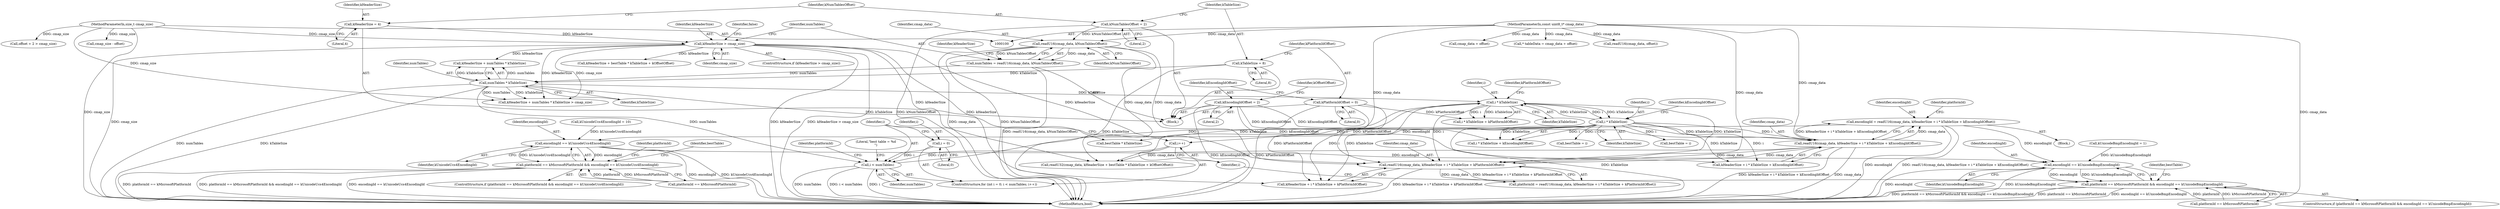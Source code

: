 digraph "1_Android_ca8ac8acdad662230ae37998c6c4091bb39402b6@API" {
"1000195" [label="(Call,encodingId = readU16(cmap_data, kHeaderSize + i * kTableSize + kEncodingIdOffset))"];
"1000197" [label="(Call,readU16(cmap_data, kHeaderSize + i * kTableSize + kEncodingIdOffset))"];
"1000185" [label="(Call,readU16(cmap_data, kHeaderSize + i * kTableSize + kPlatformIdOffset))"];
"1000152" [label="(Call,readU16(cmap_data, kNumTablesOffset))"];
"1000102" [label="(MethodParameterIn,const uint8_t* cmap_data)"];
"1000111" [label="(Call,kNumTablesOffset = 2)"];
"1000143" [label="(Call,kHeaderSize > cmap_size)"];
"1000107" [label="(Call,kHeaderSize = 4)"];
"1000103" [label="(MethodParameterIn,size_t cmap_size)"];
"1000190" [label="(Call,i * kTableSize)"];
"1000176" [label="(Call,i < numTables)"];
"1000179" [label="(Call,i++)"];
"1000202" [label="(Call,i * kTableSize)"];
"1000173" [label="(Call,i = 0)"];
"1000159" [label="(Call,numTables * kTableSize)"];
"1000150" [label="(Call,numTables = readU16(cmap_data, kNumTablesOffset))"];
"1000115" [label="(Call,kTableSize = 8)"];
"1000119" [label="(Call,kPlatformIdOffset = 0)"];
"1000123" [label="(Call,kEncodingIdOffset = 2)"];
"1000211" [label="(Call,encodingId == kUnicodeUcs4EncodingId)"];
"1000207" [label="(Call,platformId == kMicrosoftPlatformId && encodingId == kUnicodeUcs4EncodingId)"];
"1000225" [label="(Call,encodingId == kUnicodeBmpEncodingId)"];
"1000221" [label="(Call,platformId == kMicrosoftPlatformId && encodingId == kUnicodeBmpEncodingId)"];
"1000150" [label="(Call,numTables = readU16(cmap_data, kNumTablesOffset))"];
"1000143" [label="(Call,kHeaderSize > cmap_size)"];
"1000175" [label="(Literal,0)"];
"1000180" [label="(Identifier,i)"];
"1000161" [label="(Identifier,kTableSize)"];
"1000119" [label="(Call,kPlatformIdOffset = 0)"];
"1000159" [label="(Call,numTables * kTableSize)"];
"1000191" [label="(Identifier,i)"];
"1000177" [label="(Identifier,i)"];
"1000247" [label="(Call,kHeaderSize + bestTable * kTableSize + kOffsetOffset)"];
"1000183" [label="(Call,platformId = readU16(cmap_data, kHeaderSize + i * kTableSize + kPlatformIdOffset))"];
"1000233" [label="(Literal,\"best table = %d\n\")"];
"1000120" [label="(Identifier,kPlatformIdOffset)"];
"1000190" [label="(Call,i * kTableSize)"];
"1000276" [label="(Call,cmap_data + offset)"];
"1000213" [label="(Identifier,kUnicodeUcs4EncodingId)"];
"1000102" [label="(MethodParameterIn,const uint8_t* cmap_data)"];
"1000274" [label="(Call,* tableData = cmap_data + offset)"];
"1000112" [label="(Identifier,kNumTablesOffset)"];
"1000107" [label="(Call,kHeaderSize = 4)"];
"1000203" [label="(Identifier,i)"];
"1000212" [label="(Identifier,encodingId)"];
"1000197" [label="(Call,readU16(cmap_data, kHeaderSize + i * kTableSize + kEncodingIdOffset))"];
"1000209" [label="(Identifier,platformId)"];
"1000220" [label="(ControlStructure,if (platformId == kMicrosoftPlatformId && encodingId == kUnicodeBmpEncodingId))"];
"1000196" [label="(Identifier,encodingId)"];
"1000187" [label="(Call,kHeaderSize + i * kTableSize + kPlatformIdOffset)"];
"1000151" [label="(Identifier,numTables)"];
"1000208" [label="(Call,platformId == kMicrosoftPlatformId)"];
"1000181" [label="(Block,)"];
"1000128" [label="(Identifier,kOffsetOffset)"];
"1000206" [label="(ControlStructure,if (platformId == kMicrosoftPlatformId && encodingId == kUnicodeUcs4EncodingId))"];
"1000121" [label="(Literal,0)"];
"1000111" [label="(Call,kNumTablesOffset = 2)"];
"1000135" [label="(Call,kUnicodeBmpEncodingId = 1)"];
"1000156" [label="(Call,kHeaderSize + numTables * kTableSize > cmap_size)"];
"1000198" [label="(Identifier,cmap_data)"];
"1000104" [label="(Block,)"];
"1000145" [label="(Identifier,cmap_size)"];
"1000250" [label="(Call,bestTable * kTableSize)"];
"1000148" [label="(Identifier,false)"];
"1000227" [label="(Identifier,kUnicodeBmpEncodingId)"];
"1000109" [label="(Literal,4)"];
"1000154" [label="(Identifier,kNumTablesOffset)"];
"1000186" [label="(Identifier,cmap_data)"];
"1000230" [label="(Identifier,bestTable)"];
"1000142" [label="(ControlStructure,if (kHeaderSize > cmap_size))"];
"1000116" [label="(Identifier,kTableSize)"];
"1000144" [label="(Identifier,kHeaderSize)"];
"1000282" [label="(Call,cmap_size - offset)"];
"1000204" [label="(Identifier,kTableSize)"];
"1000245" [label="(Call,readU32(cmap_data, kHeaderSize + bestTable * kTableSize + kOffsetOffset))"];
"1000185" [label="(Call,readU16(cmap_data, kHeaderSize + i * kTableSize + kPlatformIdOffset))"];
"1000125" [label="(Literal,2)"];
"1000229" [label="(Call,bestTable = i)"];
"1000223" [label="(Identifier,platformId)"];
"1000189" [label="(Call,i * kTableSize + kPlatformIdOffset)"];
"1000173" [label="(Call,i = 0)"];
"1000195" [label="(Call,encodingId = readU16(cmap_data, kHeaderSize + i * kTableSize + kEncodingIdOffset))"];
"1000192" [label="(Identifier,kTableSize)"];
"1000113" [label="(Literal,2)"];
"1000199" [label="(Call,kHeaderSize + i * kTableSize + kEncodingIdOffset)"];
"1000123" [label="(Call,kEncodingIdOffset = 2)"];
"1000158" [label="(Identifier,kHeaderSize)"];
"1000202" [label="(Call,i * kTableSize)"];
"1000201" [label="(Call,i * kTableSize + kEncodingIdOffset)"];
"1000341" [label="(MethodReturn,bool)"];
"1000211" [label="(Call,encodingId == kUnicodeUcs4EncodingId)"];
"1000226" [label="(Identifier,encodingId)"];
"1000117" [label="(Literal,8)"];
"1000222" [label="(Call,platformId == kMicrosoftPlatformId)"];
"1000266" [label="(Call,readU16(cmap_data, offset))"];
"1000205" [label="(Identifier,kEncodingIdOffset)"];
"1000184" [label="(Identifier,platformId)"];
"1000176" [label="(Call,i < numTables)"];
"1000160" [label="(Identifier,numTables)"];
"1000216" [label="(Identifier,bestTable)"];
"1000139" [label="(Call,kUnicodeUcs4EncodingId = 10)"];
"1000153" [label="(Identifier,cmap_data)"];
"1000103" [label="(MethodParameterIn,size_t cmap_size)"];
"1000221" [label="(Call,platformId == kMicrosoftPlatformId && encodingId == kUnicodeBmpEncodingId)"];
"1000174" [label="(Identifier,i)"];
"1000215" [label="(Call,bestTable = i)"];
"1000171" [label="(ControlStructure,for (int i = 0; i < numTables; i++))"];
"1000193" [label="(Identifier,kPlatformIdOffset)"];
"1000157" [label="(Call,kHeaderSize + numTables * kTableSize)"];
"1000225" [label="(Call,encodingId == kUnicodeBmpEncodingId)"];
"1000207" [label="(Call,platformId == kMicrosoftPlatformId && encodingId == kUnicodeUcs4EncodingId)"];
"1000179" [label="(Call,i++)"];
"1000152" [label="(Call,readU16(cmap_data, kNumTablesOffset))"];
"1000178" [label="(Identifier,numTables)"];
"1000108" [label="(Identifier,kHeaderSize)"];
"1000115" [label="(Call,kTableSize = 8)"];
"1000124" [label="(Identifier,kEncodingIdOffset)"];
"1000255" [label="(Call,offset + 2 > cmap_size)"];
"1000195" -> "1000181"  [label="AST: "];
"1000195" -> "1000197"  [label="CFG: "];
"1000196" -> "1000195"  [label="AST: "];
"1000197" -> "1000195"  [label="AST: "];
"1000209" -> "1000195"  [label="CFG: "];
"1000195" -> "1000341"  [label="DDG: readU16(cmap_data, kHeaderSize + i * kTableSize + kEncodingIdOffset)"];
"1000195" -> "1000341"  [label="DDG: encodingId"];
"1000197" -> "1000195"  [label="DDG: cmap_data"];
"1000197" -> "1000195"  [label="DDG: kHeaderSize + i * kTableSize + kEncodingIdOffset"];
"1000195" -> "1000211"  [label="DDG: encodingId"];
"1000195" -> "1000225"  [label="DDG: encodingId"];
"1000197" -> "1000199"  [label="CFG: "];
"1000198" -> "1000197"  [label="AST: "];
"1000199" -> "1000197"  [label="AST: "];
"1000197" -> "1000341"  [label="DDG: kHeaderSize + i * kTableSize + kEncodingIdOffset"];
"1000197" -> "1000341"  [label="DDG: cmap_data"];
"1000197" -> "1000185"  [label="DDG: cmap_data"];
"1000185" -> "1000197"  [label="DDG: cmap_data"];
"1000102" -> "1000197"  [label="DDG: cmap_data"];
"1000202" -> "1000197"  [label="DDG: i"];
"1000202" -> "1000197"  [label="DDG: kTableSize"];
"1000123" -> "1000197"  [label="DDG: kEncodingIdOffset"];
"1000197" -> "1000245"  [label="DDG: cmap_data"];
"1000185" -> "1000183"  [label="AST: "];
"1000185" -> "1000187"  [label="CFG: "];
"1000186" -> "1000185"  [label="AST: "];
"1000187" -> "1000185"  [label="AST: "];
"1000183" -> "1000185"  [label="CFG: "];
"1000185" -> "1000341"  [label="DDG: kHeaderSize + i * kTableSize + kPlatformIdOffset"];
"1000185" -> "1000183"  [label="DDG: cmap_data"];
"1000185" -> "1000183"  [label="DDG: kHeaderSize + i * kTableSize + kPlatformIdOffset"];
"1000152" -> "1000185"  [label="DDG: cmap_data"];
"1000102" -> "1000185"  [label="DDG: cmap_data"];
"1000143" -> "1000185"  [label="DDG: kHeaderSize"];
"1000190" -> "1000185"  [label="DDG: i"];
"1000190" -> "1000185"  [label="DDG: kTableSize"];
"1000119" -> "1000185"  [label="DDG: kPlatformIdOffset"];
"1000152" -> "1000150"  [label="AST: "];
"1000152" -> "1000154"  [label="CFG: "];
"1000153" -> "1000152"  [label="AST: "];
"1000154" -> "1000152"  [label="AST: "];
"1000150" -> "1000152"  [label="CFG: "];
"1000152" -> "1000341"  [label="DDG: cmap_data"];
"1000152" -> "1000341"  [label="DDG: kNumTablesOffset"];
"1000152" -> "1000150"  [label="DDG: cmap_data"];
"1000152" -> "1000150"  [label="DDG: kNumTablesOffset"];
"1000102" -> "1000152"  [label="DDG: cmap_data"];
"1000111" -> "1000152"  [label="DDG: kNumTablesOffset"];
"1000152" -> "1000245"  [label="DDG: cmap_data"];
"1000102" -> "1000100"  [label="AST: "];
"1000102" -> "1000341"  [label="DDG: cmap_data"];
"1000102" -> "1000245"  [label="DDG: cmap_data"];
"1000102" -> "1000266"  [label="DDG: cmap_data"];
"1000102" -> "1000274"  [label="DDG: cmap_data"];
"1000102" -> "1000276"  [label="DDG: cmap_data"];
"1000111" -> "1000104"  [label="AST: "];
"1000111" -> "1000113"  [label="CFG: "];
"1000112" -> "1000111"  [label="AST: "];
"1000113" -> "1000111"  [label="AST: "];
"1000116" -> "1000111"  [label="CFG: "];
"1000111" -> "1000341"  [label="DDG: kNumTablesOffset"];
"1000143" -> "1000142"  [label="AST: "];
"1000143" -> "1000145"  [label="CFG: "];
"1000144" -> "1000143"  [label="AST: "];
"1000145" -> "1000143"  [label="AST: "];
"1000148" -> "1000143"  [label="CFG: "];
"1000151" -> "1000143"  [label="CFG: "];
"1000143" -> "1000341"  [label="DDG: kHeaderSize"];
"1000143" -> "1000341"  [label="DDG: kHeaderSize > cmap_size"];
"1000143" -> "1000341"  [label="DDG: cmap_size"];
"1000107" -> "1000143"  [label="DDG: kHeaderSize"];
"1000103" -> "1000143"  [label="DDG: cmap_size"];
"1000143" -> "1000156"  [label="DDG: kHeaderSize"];
"1000143" -> "1000156"  [label="DDG: cmap_size"];
"1000143" -> "1000157"  [label="DDG: kHeaderSize"];
"1000143" -> "1000187"  [label="DDG: kHeaderSize"];
"1000143" -> "1000245"  [label="DDG: kHeaderSize"];
"1000143" -> "1000247"  [label="DDG: kHeaderSize"];
"1000107" -> "1000104"  [label="AST: "];
"1000107" -> "1000109"  [label="CFG: "];
"1000108" -> "1000107"  [label="AST: "];
"1000109" -> "1000107"  [label="AST: "];
"1000112" -> "1000107"  [label="CFG: "];
"1000103" -> "1000100"  [label="AST: "];
"1000103" -> "1000341"  [label="DDG: cmap_size"];
"1000103" -> "1000156"  [label="DDG: cmap_size"];
"1000103" -> "1000255"  [label="DDG: cmap_size"];
"1000103" -> "1000282"  [label="DDG: cmap_size"];
"1000190" -> "1000189"  [label="AST: "];
"1000190" -> "1000192"  [label="CFG: "];
"1000191" -> "1000190"  [label="AST: "];
"1000192" -> "1000190"  [label="AST: "];
"1000193" -> "1000190"  [label="CFG: "];
"1000190" -> "1000187"  [label="DDG: i"];
"1000190" -> "1000187"  [label="DDG: kTableSize"];
"1000190" -> "1000189"  [label="DDG: i"];
"1000190" -> "1000189"  [label="DDG: kTableSize"];
"1000176" -> "1000190"  [label="DDG: i"];
"1000159" -> "1000190"  [label="DDG: kTableSize"];
"1000202" -> "1000190"  [label="DDG: kTableSize"];
"1000190" -> "1000202"  [label="DDG: i"];
"1000190" -> "1000202"  [label="DDG: kTableSize"];
"1000176" -> "1000171"  [label="AST: "];
"1000176" -> "1000178"  [label="CFG: "];
"1000177" -> "1000176"  [label="AST: "];
"1000178" -> "1000176"  [label="AST: "];
"1000184" -> "1000176"  [label="CFG: "];
"1000233" -> "1000176"  [label="CFG: "];
"1000176" -> "1000341"  [label="DDG: numTables"];
"1000176" -> "1000341"  [label="DDG: i < numTables"];
"1000176" -> "1000341"  [label="DDG: i"];
"1000179" -> "1000176"  [label="DDG: i"];
"1000173" -> "1000176"  [label="DDG: i"];
"1000159" -> "1000176"  [label="DDG: numTables"];
"1000179" -> "1000171"  [label="AST: "];
"1000179" -> "1000180"  [label="CFG: "];
"1000180" -> "1000179"  [label="AST: "];
"1000177" -> "1000179"  [label="CFG: "];
"1000202" -> "1000179"  [label="DDG: i"];
"1000202" -> "1000201"  [label="AST: "];
"1000202" -> "1000204"  [label="CFG: "];
"1000203" -> "1000202"  [label="AST: "];
"1000204" -> "1000202"  [label="AST: "];
"1000205" -> "1000202"  [label="CFG: "];
"1000202" -> "1000341"  [label="DDG: kTableSize"];
"1000202" -> "1000199"  [label="DDG: i"];
"1000202" -> "1000199"  [label="DDG: kTableSize"];
"1000202" -> "1000201"  [label="DDG: i"];
"1000202" -> "1000201"  [label="DDG: kTableSize"];
"1000202" -> "1000215"  [label="DDG: i"];
"1000202" -> "1000229"  [label="DDG: i"];
"1000202" -> "1000250"  [label="DDG: kTableSize"];
"1000173" -> "1000171"  [label="AST: "];
"1000173" -> "1000175"  [label="CFG: "];
"1000174" -> "1000173"  [label="AST: "];
"1000175" -> "1000173"  [label="AST: "];
"1000177" -> "1000173"  [label="CFG: "];
"1000159" -> "1000157"  [label="AST: "];
"1000159" -> "1000161"  [label="CFG: "];
"1000160" -> "1000159"  [label="AST: "];
"1000161" -> "1000159"  [label="AST: "];
"1000157" -> "1000159"  [label="CFG: "];
"1000159" -> "1000341"  [label="DDG: numTables"];
"1000159" -> "1000341"  [label="DDG: kTableSize"];
"1000159" -> "1000156"  [label="DDG: numTables"];
"1000159" -> "1000156"  [label="DDG: kTableSize"];
"1000159" -> "1000157"  [label="DDG: numTables"];
"1000159" -> "1000157"  [label="DDG: kTableSize"];
"1000150" -> "1000159"  [label="DDG: numTables"];
"1000115" -> "1000159"  [label="DDG: kTableSize"];
"1000159" -> "1000250"  [label="DDG: kTableSize"];
"1000150" -> "1000104"  [label="AST: "];
"1000151" -> "1000150"  [label="AST: "];
"1000158" -> "1000150"  [label="CFG: "];
"1000150" -> "1000341"  [label="DDG: readU16(cmap_data, kNumTablesOffset)"];
"1000115" -> "1000104"  [label="AST: "];
"1000115" -> "1000117"  [label="CFG: "];
"1000116" -> "1000115"  [label="AST: "];
"1000117" -> "1000115"  [label="AST: "];
"1000120" -> "1000115"  [label="CFG: "];
"1000115" -> "1000341"  [label="DDG: kTableSize"];
"1000119" -> "1000104"  [label="AST: "];
"1000119" -> "1000121"  [label="CFG: "];
"1000120" -> "1000119"  [label="AST: "];
"1000121" -> "1000119"  [label="AST: "];
"1000124" -> "1000119"  [label="CFG: "];
"1000119" -> "1000341"  [label="DDG: kPlatformIdOffset"];
"1000119" -> "1000187"  [label="DDG: kPlatformIdOffset"];
"1000119" -> "1000189"  [label="DDG: kPlatformIdOffset"];
"1000123" -> "1000104"  [label="AST: "];
"1000123" -> "1000125"  [label="CFG: "];
"1000124" -> "1000123"  [label="AST: "];
"1000125" -> "1000123"  [label="AST: "];
"1000128" -> "1000123"  [label="CFG: "];
"1000123" -> "1000341"  [label="DDG: kEncodingIdOffset"];
"1000123" -> "1000199"  [label="DDG: kEncodingIdOffset"];
"1000123" -> "1000201"  [label="DDG: kEncodingIdOffset"];
"1000211" -> "1000207"  [label="AST: "];
"1000211" -> "1000213"  [label="CFG: "];
"1000212" -> "1000211"  [label="AST: "];
"1000213" -> "1000211"  [label="AST: "];
"1000207" -> "1000211"  [label="CFG: "];
"1000211" -> "1000341"  [label="DDG: encodingId"];
"1000211" -> "1000341"  [label="DDG: kUnicodeUcs4EncodingId"];
"1000211" -> "1000207"  [label="DDG: encodingId"];
"1000211" -> "1000207"  [label="DDG: kUnicodeUcs4EncodingId"];
"1000139" -> "1000211"  [label="DDG: kUnicodeUcs4EncodingId"];
"1000211" -> "1000225"  [label="DDG: encodingId"];
"1000207" -> "1000206"  [label="AST: "];
"1000207" -> "1000208"  [label="CFG: "];
"1000208" -> "1000207"  [label="AST: "];
"1000216" -> "1000207"  [label="CFG: "];
"1000223" -> "1000207"  [label="CFG: "];
"1000207" -> "1000341"  [label="DDG: platformId == kMicrosoftPlatformId"];
"1000207" -> "1000341"  [label="DDG: platformId == kMicrosoftPlatformId && encodingId == kUnicodeUcs4EncodingId"];
"1000207" -> "1000341"  [label="DDG: encodingId == kUnicodeUcs4EncodingId"];
"1000208" -> "1000207"  [label="DDG: platformId"];
"1000208" -> "1000207"  [label="DDG: kMicrosoftPlatformId"];
"1000225" -> "1000221"  [label="AST: "];
"1000225" -> "1000227"  [label="CFG: "];
"1000226" -> "1000225"  [label="AST: "];
"1000227" -> "1000225"  [label="AST: "];
"1000221" -> "1000225"  [label="CFG: "];
"1000225" -> "1000341"  [label="DDG: kUnicodeBmpEncodingId"];
"1000225" -> "1000341"  [label="DDG: encodingId"];
"1000225" -> "1000221"  [label="DDG: encodingId"];
"1000225" -> "1000221"  [label="DDG: kUnicodeBmpEncodingId"];
"1000135" -> "1000225"  [label="DDG: kUnicodeBmpEncodingId"];
"1000221" -> "1000220"  [label="AST: "];
"1000221" -> "1000222"  [label="CFG: "];
"1000222" -> "1000221"  [label="AST: "];
"1000230" -> "1000221"  [label="CFG: "];
"1000180" -> "1000221"  [label="CFG: "];
"1000221" -> "1000341"  [label="DDG: encodingId == kUnicodeBmpEncodingId"];
"1000221" -> "1000341"  [label="DDG: platformId == kMicrosoftPlatformId && encodingId == kUnicodeBmpEncodingId"];
"1000221" -> "1000341"  [label="DDG: platformId == kMicrosoftPlatformId"];
"1000222" -> "1000221"  [label="DDG: platformId"];
"1000222" -> "1000221"  [label="DDG: kMicrosoftPlatformId"];
}
